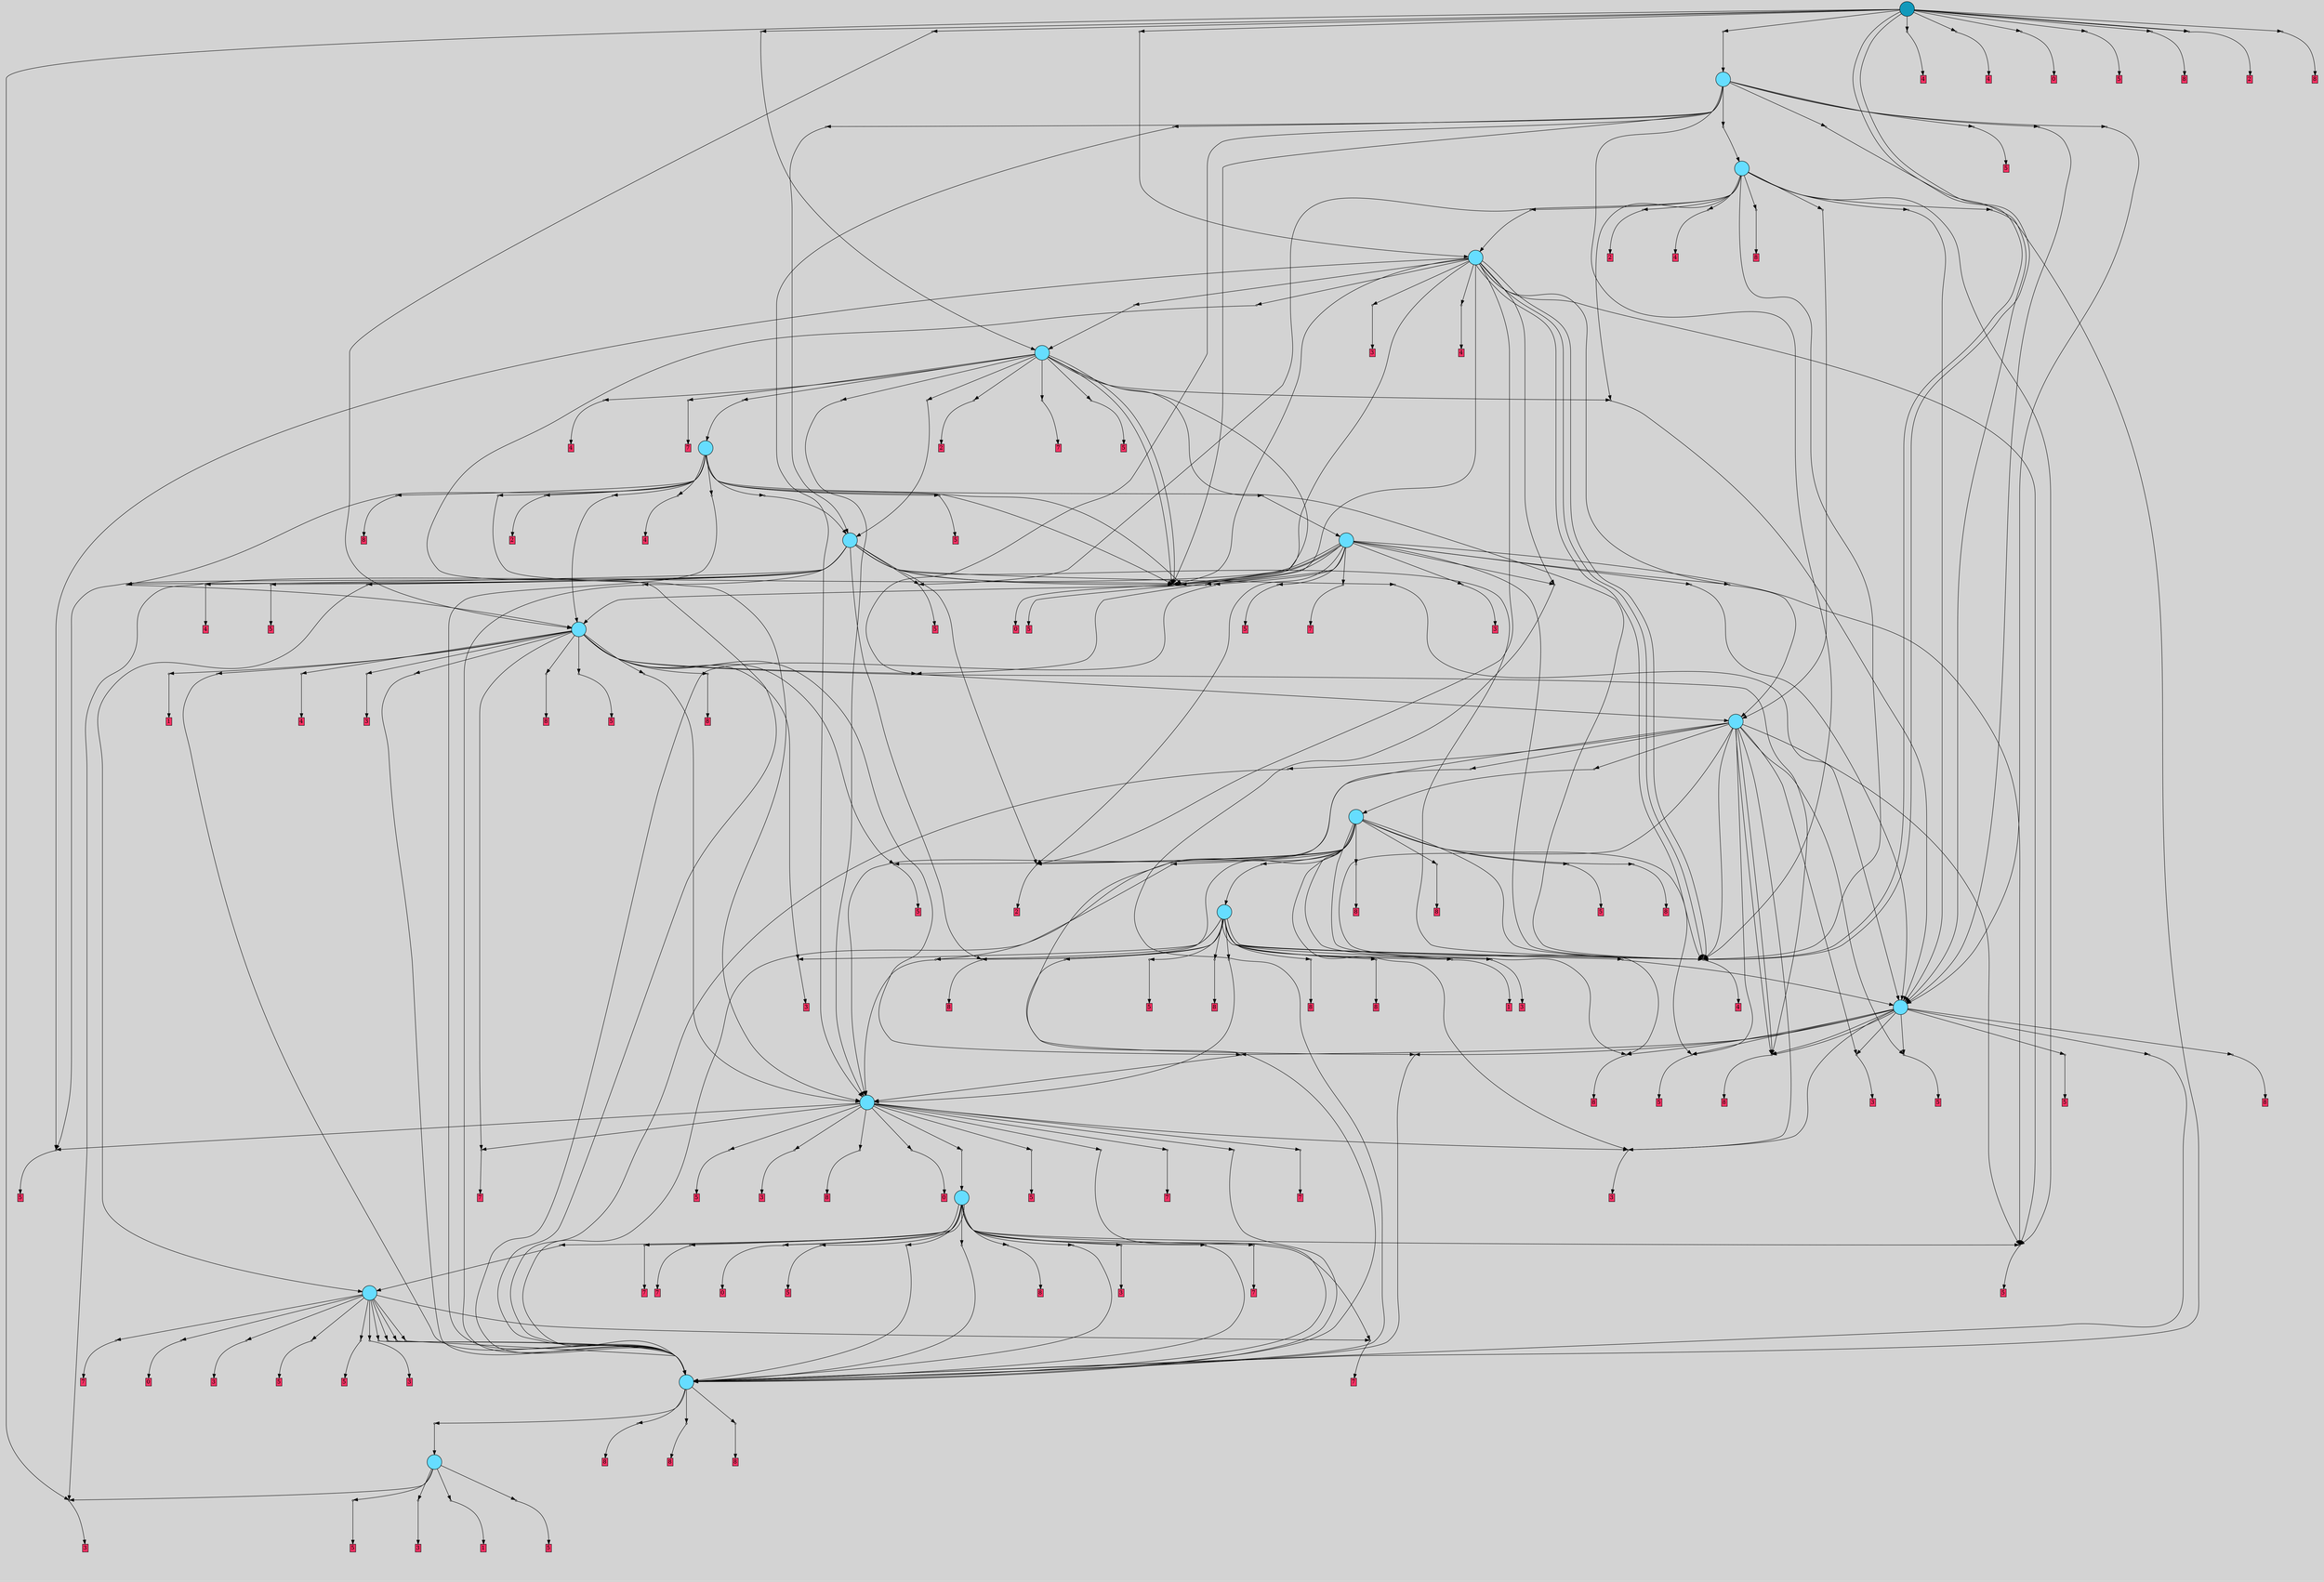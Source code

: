 // File exported with GEGELATI v1.3.1
// On the 2024-07-13 12:42:11
// With the MARL::MarlTPGGraphDotExporter
digraph{
	graph[pad = "0.212, 0.055" bgcolor = lightgray]
	node[shape=circle style = filled label = ""]
		T64 [fillcolor="#66ddff"]
		T72 [fillcolor="#66ddff"]
		T218 [fillcolor="#66ddff"]
		T244 [fillcolor="#66ddff"]
		T375 [fillcolor="#66ddff"]
		T551 [fillcolor="#66ddff"]
		T631 [fillcolor="#66ddff"]
		T636 [fillcolor="#66ddff"]
		T644 [fillcolor="#66ddff"]
		T681 [fillcolor="#66ddff"]
		T771 [fillcolor="#66ddff"]
		T822 [fillcolor="#66ddff"]
		T852 [fillcolor="#66ddff"]
		T880 [fillcolor="#66ddff"]
		T895 [fillcolor="#66ddff"]
		T937 [fillcolor="#66ddff"]
		T957 [fillcolor="#66ddff"]
		T1056 [fillcolor="#1199bb"]
		P28324 [fillcolor="#cccccc" shape=point] //
		I28324 [shape=box style=invis label="6|3&0|0#1|3&#92;n4|5&3|5#1|1&#92;n1|6&1|5#4|7&#92;n7|0&3|3#4|5&#92;n7|2&1|4#2|3&#92;n7|4&1|7#4|0&#92;n4|4&3|2#4|2&#92;n3|1&0|1#1|3&#92;n7|3&2|2#2|6&#92;n8|6&3|1#2|3&#92;n"]
		P28324 -> I28324[style=invis]
		A18150 [fillcolor="#ff3366" shape=box margin=0.03 width=0 height=0 label="5"]
		T64 -> P28324 -> A18150
		P28325 [fillcolor="#cccccc" shape=point] //
		I28325 [shape=box style=invis label="8|2&3|6#3|4&#92;n5|4&2|4#0|1&#92;n"]
		P28325 -> I28325[style=invis]
		A18151 [fillcolor="#ff3366" shape=box margin=0.03 width=0 height=0 label="3"]
		T64 -> P28325 -> A18151
		P28326 [fillcolor="#cccccc" shape=point] //
		I28326 [shape=box style=invis label="7|1&3|4#2|7&#92;n3|5&2|3#4|2&#92;n6|3&1|0#1|3&#92;n5|3&2|7#3|5&#92;n4|0&3|2#0|2&#92;n7|3&0|3#1|0&#92;n2|3&2|5#0|3&#92;n5|6&4|6#1|6&#92;n"]
		P28326 -> I28326[style=invis]
		A18152 [fillcolor="#ff3366" shape=box margin=0.03 width=0 height=0 label="5"]
		T64 -> P28326 -> A18152
		P28327 [fillcolor="#cccccc" shape=point] //
		I28327 [shape=box style=invis label="5|1&0|3#1|2&#92;n1|0&1|5#2|5&#92;n"]
		P28327 -> I28327[style=invis]
		A18153 [fillcolor="#ff3366" shape=box margin=0.03 width=0 height=0 label="3"]
		T64 -> P28327 -> A18153
		P28328 [fillcolor="#cccccc" shape=point] //
		I28328 [shape=box style=invis label="1|0&3|5#2|3&#92;n0|1&0|2#0|6&#92;n6|1&1|7#3|2&#92;n5|5&4|2#3|0&#92;n6|6&4|0#4|5&#92;n"]
		P28328 -> I28328[style=invis]
		A18154 [fillcolor="#ff3366" shape=box margin=0.03 width=0 height=0 label="1"]
		T64 -> P28328 -> A18154
		P28329 [fillcolor="#cccccc" shape=point] //
		I28329 [shape=box style=invis label="7|0&4|0#2|7&#92;n4|1&4|2#0|6&#92;n"]
		P28329 -> I28329[style=invis]
		T72 -> P28329 -> T64
		P28330 [fillcolor="#cccccc" shape=point] //
		I28330 [shape=box style=invis label="6|1&2|1#0|5&#92;n0|0&4|5#4|4&#92;n"]
		P28330 -> I28330[style=invis]
		A18155 [fillcolor="#ff3366" shape=box margin=0.03 width=0 height=0 label="8"]
		T72 -> P28330 -> A18155
		P28331 [fillcolor="#cccccc" shape=point] //
		I28331 [shape=box style=invis label="3|0&1|1#2|1&#92;n8|4&0|4#0|4&#92;n"]
		P28331 -> I28331[style=invis]
		A18156 [fillcolor="#ff3366" shape=box margin=0.03 width=0 height=0 label="8"]
		T72 -> P28331 -> A18156
		P28332 [fillcolor="#cccccc" shape=point] //
		I28332 [shape=box style=invis label="7|0&0|1#0|1&#92;n5|2&2|7#3|6&#92;n8|6&2|2#1|4&#92;n3|1&4|4#4|1&#92;n4|5&3|0#1|1&#92;n0|3&4|5#2|0&#92;n4|6&2|3#1|6&#92;n"]
		P28332 -> I28332[style=invis]
		A18157 [fillcolor="#ff3366" shape=box margin=0.03 width=0 height=0 label="8"]
		T72 -> P28332 -> A18157
		P28333 [fillcolor="#cccccc" shape=point] //
		I28333 [shape=box style=invis label="8|1&4|1#2|1&#92;n7|3&1|5#3|1&#92;n3|0&3|1#1|4&#92;n4|7&0|7#3|7&#92;n0|0&0|6#2|5&#92;n4|4&4|0#0|5&#92;n"]
		P28333 -> I28333[style=invis]
		A18158 [fillcolor="#ff3366" shape=box margin=0.03 width=0 height=0 label="5"]
		T218 -> P28333 -> A18158
		P28334 [fillcolor="#cccccc" shape=point] //
		I28334 [shape=box style=invis label="2|7&3|3#3|4&#92;n1|4&0|5#3|7&#92;n7|7&4|0#4|4&#92;n3|0&4|4#0|5&#92;n5|5&2|3#1|2&#92;n7|7&2|3#0|1&#92;n3|5&3|6#4|5&#92;n6|4&1|6#1|2&#92;n"]
		P28334 -> I28334[style=invis]
		T218 -> P28334 -> T72
		P28335 [fillcolor="#cccccc" shape=point] //
		I28335 [shape=box style=invis label="0|7&4|0#0|5&#92;n0|0&2|6#0|2&#92;n8|1&4|1#2|1&#92;n0|0&3|5#0|5&#92;n3|0&3|1#4|4&#92;n"]
		P28335 -> I28335[style=invis]
		A18159 [fillcolor="#ff3366" shape=box margin=0.03 width=0 height=0 label="5"]
		T218 -> P28335 -> A18159
		P28336 [fillcolor="#cccccc" shape=point] //
		I28336 [shape=box style=invis label="7|0&2|0#0|2&#92;n4|5&4|1#0|4&#92;n"]
		P28336 -> I28336[style=invis]
		A18160 [fillcolor="#ff3366" shape=box margin=0.03 width=0 height=0 label="3"]
		T218 -> P28336 -> A18160
		P28337 [fillcolor="#cccccc" shape=point] //
		I28337 [shape=box style=invis label="2|7&0|0#2|4&#92;n1|4&3|5#4|0&#92;n8|5&2|6#0|2&#92;n7|7&2|7#0|6&#92;n1|0&0|4#3|7&#92;n0|2&3|4#2|3&#92;n8|6&4|2#1|7&#92;n6|4&4|6#0|5&#92;n"]
		P28337 -> I28337[style=invis]
		T218 -> P28337 -> T72
		P28338 [fillcolor="#cccccc" shape=point] //
		I28338 [shape=box style=invis label="4|4&0|0#1|0&#92;n2|7&3|3#3|4&#92;n3|0&4|4#0|5&#92;n6|5&0|2#0|2&#92;n1|4&0|5#3|7&#92;n1|5&2|3#1|2&#92;n6|4&1|6#1|2&#92;n7|5&3|0#4|5&#92;n"]
		P28338 -> I28338[style=invis]
		T218 -> P28338 -> T72
		P28339 [fillcolor="#cccccc" shape=point] //
		I28339 [shape=box style=invis label="7|1&2|7#4|3&#92;n7|6&0|1#4|7&#92;n2|0&0|7#0|6&#92;n2|4&3|7#0|2&#92;n3|1&0|0#2|4&#92;n"]
		P28339 -> I28339[style=invis]
		A18161 [fillcolor="#ff3366" shape=box margin=0.03 width=0 height=0 label="7"]
		T218 -> P28339 -> A18161
		P28340 [fillcolor="#cccccc" shape=point] //
		I28340 [shape=box style=invis label="2|7&0|0#2|4&#92;n8|5&2|6#0|2&#92;n1|0&0|4#3|7&#92;n7|7&2|7#0|6&#92;n0|2&3|4#2|3&#92;n8|6&4|1#1|7&#92;n6|4&4|6#0|5&#92;n"]
		P28340 -> I28340[style=invis]
		T218 -> P28340 -> T72
		P28341 [fillcolor="#cccccc" shape=point] //
		I28341 [shape=box style=invis label="7|1&2|7#4|3&#92;n7|6&0|1#4|7&#92;n2|0&0|7#0|6&#92;n4|1&0|0#2|4&#92;n1|7&0|6#4|3&#92;n2|4&3|7#0|2&#92;n"]
		P28341 -> I28341[style=invis]
		A18162 [fillcolor="#ff3366" shape=box margin=0.03 width=0 height=0 label="7"]
		T218 -> P28341 -> A18162
		P28342 [fillcolor="#cccccc" shape=point] //
		I28342 [shape=box style=invis label="8|1&2|1#3|1&#92;n8|1&1|6#3|0&#92;n0|0&0|2#3|7&#92;n6|0&1|3#1|5&#92;n5|1&2|6#1|7&#92;n1|2&4|0#3|0&#92;n7|4&3|7#1|0&#92;n2|2&0|4#2|5&#92;n"]
		P28342 -> I28342[style=invis]
		A18163 [fillcolor="#ff3366" shape=box margin=0.03 width=0 height=0 label="0"]
		T218 -> P28342 -> A18163
		P28343 [fillcolor="#cccccc" shape=point] //
		I28343 [shape=box style=invis label="5|6&0|3#2|2&#92;n6|0&1|1#2|2&#92;n"]
		P28343 -> I28343[style=invis]
		A18164 [fillcolor="#ff3366" shape=box margin=0.03 width=0 height=0 label="3"]
		T218 -> P28343 -> A18164
		P28344 [fillcolor="#cccccc" shape=point] //
		I28344 [shape=box style=invis label="1|1&0|5#3|7&#92;n7|7&2|3#0|1&#92;n1|6&3|5#3|7&#92;n3|0&4|4#0|5&#92;n6|0&3|0#1|4&#92;n6|4&1|6#1|2&#92;n5|5&2|3#1|2&#92;n7|5&3|4#4|5&#92;n"]
		P28344 -> I28344[style=invis]
		A18165 [fillcolor="#ff3366" shape=box margin=0.03 width=0 height=0 label="5"]
		T244 -> P28344 -> A18165
		P28345 [fillcolor="#cccccc" shape=point] //
		I28345 [shape=box style=invis label="7|1&2|7#4|3&#92;n7|6&0|1#4|7&#92;n2|0&0|7#0|6&#92;n3|6&0|0#2|4&#92;n2|4&3|7#0|2&#92;n"]
		P28345 -> I28345[style=invis]
		A18166 [fillcolor="#ff3366" shape=box margin=0.03 width=0 height=0 label="7"]
		T244 -> P28345 -> A18166
		P28346 [fillcolor="#cccccc" shape=point] //
		I28346 [shape=box style=invis label="7|4&2|7#4|3&#92;n0|7&4|0#2|0&#92;n0|4&2|5#4|2&#92;n7|0&0|7#0|6&#92;n7|6&0|1#4|7&#92;n"]
		P28346 -> I28346[style=invis]
		A18167 [fillcolor="#ff3366" shape=box margin=0.03 width=0 height=0 label="7"]
		T244 -> P28346 -> A18167
		P28347 [fillcolor="#cccccc" shape=point] //
		I28347 [shape=box style=invis label="7|1&0|7#0|3&#92;n2|4&3|7#0|2&#92;n2|0&0|7#0|6&#92;n5|0&1|4#2|5&#92;n"]
		P28347 -> I28347[style=invis]
		A18168 [fillcolor="#ff3366" shape=box margin=0.03 width=0 height=0 label="7"]
		T244 -> P28347 -> A18168
		P28348 [fillcolor="#cccccc" shape=point] //
		I28348 [shape=box style=invis label="6|4&1|6#4|2&#92;n2|0&3|4#4|7&#92;n1|4&0|4#3|7&#92;n2|5&2|6#0|2&#92;n7|7&2|3#0|1&#92;n8|6&4|1#1|7&#92;n2|3&1|6#4|6&#92;n"]
		P28348 -> I28348[style=invis]
		T244 -> P28348 -> T72
		P28349 [fillcolor="#cccccc" shape=point] //
		I28349 [shape=box style=invis label="2|7&3|3#3|4&#92;n1|4&0|5#3|7&#92;n0|0&3|5#4|7&#92;n7|5&3|6#4|5&#92;n3|0&4|4#0|5&#92;n5|5&2|3#1|2&#92;n7|7&2|3#0|6&#92;n7|7&4|0#4|4&#92;n"]
		P28349 -> I28349[style=invis]
		A18169 [fillcolor="#ff3366" shape=box margin=0.03 width=0 height=0 label="0"]
		T244 -> P28349 -> A18169
		P28350 [fillcolor="#cccccc" shape=point] //
		I28350 [shape=box style=invis label="5|5&2|3#1|2&#92;n1|6&2|7#1|2&#92;n2|7&3|3#3|4&#92;n3|0&4|4#0|3&#92;n6|4&1|6#1|2&#92;n1|6&3|5#2|7&#92;n4|7&1|1#4|3&#92;n7|1&1|4#3|5&#92;n6|5&1|7#0|6&#92;n"]
		P28350 -> I28350[style=invis]
		T244 -> P28350 -> T72
		P28351 [fillcolor="#cccccc" shape=point] //
		I28351 [shape=box style=invis label="3|0&1|6#2|4&#92;n8|2&4|5#0|2&#92;n2|2&0|7#1|7&#92;n1|1&1|2#0|5&#92;n2|3&2|4#2|7&#92;n2|6&3|2#0|0&#92;n3|4&0|0#3|0&#92;n3|6&0|6#3|4&#92;n8|1&0|3#3|3&#92;n3|0&4|3#3|5&#92;n"]
		P28351 -> I28351[style=invis]
		A18170 [fillcolor="#ff3366" shape=box margin=0.03 width=0 height=0 label="8"]
		T244 -> P28351 -> A18170
		T244 -> P28341
		P28352 [fillcolor="#cccccc" shape=point] //
		I28352 [shape=box style=invis label="0|0&2|6#0|2&#92;n4|3&1|6#4|6&#92;n1|6&2|1#1|0&#92;n3|0&3|1#4|4&#92;n0|0&3|5#4|5&#92;n8|1&4|1#2|1&#92;n"]
		P28352 -> I28352[style=invis]
		T244 -> P28352 -> T218
		P28353 [fillcolor="#cccccc" shape=point] //
		I28353 [shape=box style=invis label="4|3&1|6#4|6&#92;n4|7&4|0#0|5&#92;n0|0&2|6#0|2&#92;n3|0&3|1#4|4&#92;n0|0&3|5#0|5&#92;n8|1&4|1#2|1&#92;n"]
		P28353 -> I28353[style=invis]
		A18171 [fillcolor="#ff3366" shape=box margin=0.03 width=0 height=0 label="5"]
		T244 -> P28353 -> A18171
		T244 -> P28349
		P28354 [fillcolor="#cccccc" shape=point] //
		I28354 [shape=box style=invis label="8|6&3|7#3|7&#92;n7|2&1|7#0|2&#92;n6|5&1|3#1|1&#92;n1|0&3|3#2|4&#92;n8|7&3|2#3|3&#92;n"]
		P28354 -> I28354[style=invis]
		A18172 [fillcolor="#ff3366" shape=box margin=0.03 width=0 height=0 label="3"]
		T244 -> P28354 -> A18172
		P28355 [fillcolor="#cccccc" shape=point] //
		I28355 [shape=box style=invis label="3|2&1|7#2|4&#92;n2|7&3|3#3|4&#92;n1|4&0|5#3|7&#92;n6|4&1|6#0|2&#92;n3|0&4|4#0|5&#92;n5|5&2|3#1|2&#92;n7|5&3|6#4|5&#92;n7|7&2|3#0|1&#92;n7|7&4|0#4|4&#92;n"]
		P28355 -> I28355[style=invis]
		T244 -> P28355 -> T72
		P28356 [fillcolor="#cccccc" shape=point] //
		I28356 [shape=box style=invis label="3|0&4|4#0|5&#92;n4|4&0|0#1|0&#92;n8|2&4|3#3|3&#92;n6|5&0|2#0|2&#92;n2|1&4|5#3|0&#92;n1|5&4|3#1|2&#92;n6|4&1|6#1|2&#92;n1|2&0|5#3|7&#92;n7|5&3|0#4|5&#92;n2|7&4|6#2|0&#92;n"]
		P28356 -> I28356[style=invis]
		T244 -> P28356 -> T72
		P28357 [fillcolor="#cccccc" shape=point] //
		I28357 [shape=box style=invis label="7|7&2|3#0|1&#92;n3|0&0|3#0|2&#92;n2|0&3|3#1|4&#92;n6|0&1|6#1|4&#92;n5|5&2|3#2|2&#92;n7|4&3|2#0|7&#92;n8|0&3|5#1|7&#92;n1|4&3|1#4|0&#92;n2|0&4|6#0|0&#92;n"]
		P28357 -> I28357[style=invis]
		T375 -> P28357 -> T244
		P28358 [fillcolor="#cccccc" shape=point] //
		I28358 [shape=box style=invis label="5|5&2|3#1|2&#92;n3|4&0|5#3|7&#92;n3|7&4|2#1|0&#92;n2|7&3|3#3|4&#92;n4|7&1|1#4|3&#92;n6|4&1|6#1|2&#92;n4|0&4|4#0|5&#92;n8|1&3|6#0|0&#92;n7|5&1|4#3|5&#92;n"]
		P28358 -> I28358[style=invis]
		T375 -> P28358 -> T72
		P28359 [fillcolor="#cccccc" shape=point] //
		I28359 [shape=box style=invis label="3|5&2|3#4|2&#92;n4|0&3|2#0|2&#92;n2|0&4|3#3|1&#92;n2|6&1|7#3|2&#92;n7|3&0|3#1|5&#92;n2|2&3|3#1|3&#92;n5|7&3|7#3|5&#92;n"]
		P28359 -> I28359[style=invis]
		A18173 [fillcolor="#ff3366" shape=box margin=0.03 width=0 height=0 label="5"]
		T375 -> P28359 -> A18173
		P28360 [fillcolor="#cccccc" shape=point] //
		I28360 [shape=box style=invis label="5|6&0|3#2|2&#92;n4|0&4|6#4|1&#92;n"]
		P28360 -> I28360[style=invis]
		A18174 [fillcolor="#ff3366" shape=box margin=0.03 width=0 height=0 label="3"]
		T375 -> P28360 -> A18174
		P28361 [fillcolor="#cccccc" shape=point] //
		I28361 [shape=box style=invis label="7|0&0|1#1|7&#92;n2|4&2|7#2|0&#92;n"]
		P28361 -> I28361[style=invis]
		A18175 [fillcolor="#ff3366" shape=box margin=0.03 width=0 height=0 label="7"]
		T375 -> P28361 -> A18175
		P28362 [fillcolor="#cccccc" shape=point] //
		I28362 [shape=box style=invis label="7|3&3|5#2|4&#92;n3|0&3|5#2|5&#92;n4|4&1|6#3|0&#92;n8|0&0|0#0|4&#92;n"]
		P28362 -> I28362[style=invis]
		A18176 [fillcolor="#ff3366" shape=box margin=0.03 width=0 height=0 label="7"]
		T375 -> P28362 -> A18176
		P28363 [fillcolor="#cccccc" shape=point] //
		I28363 [shape=box style=invis label="4|0&1|1#1|2&#92;n7|3&1|6#4|4&#92;n3|0&0|7#4|4&#92;n4|7&4|0#0|5&#92;n0|0&2|6#1|2&#92;n7|2&2|5#4|6&#92;n"]
		P28363 -> I28363[style=invis]
		A18177 [fillcolor="#ff3366" shape=box margin=0.03 width=0 height=0 label="5"]
		T375 -> P28363 -> A18177
		P28364 [fillcolor="#cccccc" shape=point] //
		I28364 [shape=box style=invis label="2|0&0|7#4|6&#92;n1|1&2|7#0|2&#92;n2|4&4|7#0|2&#92;n5|0&1|4#2|5&#92;n7|4&0|7#4|3&#92;n3|7&0|6#2|5&#92;n"]
		P28364 -> I28364[style=invis]
		A18178 [fillcolor="#ff3366" shape=box margin=0.03 width=0 height=0 label="7"]
		T375 -> P28364 -> A18178
		P28365 [fillcolor="#cccccc" shape=point] //
		I28365 [shape=box style=invis label="5|6&0|3#2|2&#92;n2|0&0|6#4|1&#92;n"]
		P28365 -> I28365[style=invis]
		A18179 [fillcolor="#ff3366" shape=box margin=0.03 width=0 height=0 label="3"]
		T375 -> P28365 -> A18179
		P28366 [fillcolor="#cccccc" shape=point] //
		I28366 [shape=box style=invis label="1|3&2|4#0|0&#92;n4|7&3|2#3|5&#92;n0|0&4|5#4|1&#92;n"]
		P28366 -> I28366[style=invis]
		A18180 [fillcolor="#ff3366" shape=box margin=0.03 width=0 height=0 label="8"]
		T375 -> P28366 -> A18180
		P28367 [fillcolor="#cccccc" shape=point] //
		I28367 [shape=box style=invis label="3|3&3|2#1|2&#92;n2|6&1|7#3|2&#92;n5|6&3|7#3|5&#92;n3|5&2|3#4|2&#92;n4|0&3|2#0|2&#92;n7|3&0|3#1|0&#92;n2|0&0|3#3|1&#92;n6|2&2|2#2|6&#92;n7|1&3|4#2|7&#92;n5|6&4|1#1|6&#92;n"]
		P28367 -> I28367[style=invis]
		A18181 [fillcolor="#ff3366" shape=box margin=0.03 width=0 height=0 label="5"]
		T375 -> P28367 -> A18181
		P28368 [fillcolor="#cccccc" shape=point] //
		I28368 [shape=box style=invis label="2|7&0|0#2|4&#92;n2|7&0|0#4|3&#92;n1|0&0|4#4|7&#92;n7|7&2|7#0|6&#92;n8|6&4|1#1|0&#92;n8|5&2|6#0|2&#92;n0|2&3|4#2|3&#92;n6|4&4|6#0|5&#92;n7|6&1|1#1|3&#92;n1|5&2|6#0|7&#92;n"]
		P28368 -> I28368[style=invis]
		T375 -> P28368 -> T72
		P28369 [fillcolor="#cccccc" shape=point] //
		I28369 [shape=box style=invis label="8|1&2|1#3|1&#92;n5|1&1|6#1|7&#92;n0|0&0|2#3|7&#92;n4|6&4|3#2|7&#92;n7|4&3|7#1|0&#92;n8|1&1|6#3|0&#92;n1|2&4|0#3|0&#92;n2|2&0|1#2|5&#92;n"]
		P28369 -> I28369[style=invis]
		A18182 [fillcolor="#ff3366" shape=box margin=0.03 width=0 height=0 label="0"]
		T375 -> P28369 -> A18182
		P28370 [fillcolor="#cccccc" shape=point] //
		I28370 [shape=box style=invis label="6|6&2|3#1|7&#92;n6|4&1|6#1|2&#92;n3|4&0|5#3|7&#92;n2|7&3|3#3|4&#92;n4|0&1|1#4|3&#92;n8|1&0|6#0|0&#92;n4|0&4|4#0|5&#92;n5|5&2|3#1|2&#92;n7|5&1|4#3|5&#92;n"]
		P28370 -> I28370[style=invis]
		T551 -> P28370 -> T72
		P28371 [fillcolor="#cccccc" shape=point] //
		I28371 [shape=box style=invis label="7|5&3|2#0|4&#92;n4|2&0|7#2|7&#92;n3|3&2|5#3|0&#92;n8|0&2|4#2|7&#92;n1|2&3|6#4|7&#92;n"]
		P28371 -> I28371[style=invis]
		A18183 [fillcolor="#ff3366" shape=box margin=0.03 width=0 height=0 label="8"]
		T551 -> P28371 -> A18183
		P28372 [fillcolor="#cccccc" shape=point] //
		I28372 [shape=box style=invis label="2|6&1|7#3|3&#92;n3|5&4|4#0|3&#92;n1|1&2|0#3|7&#92;n7|1&0|1#1|1&#92;n5|6&4|1#1|6&#92;n5|0&3|7#3|5&#92;n7|3&0|3#1|0&#92;n7|7&1|0#2|1&#92;n2|0&3|4#3|1&#92;n3|3&3|2#1|2&#92;n"]
		P28372 -> I28372[style=invis]
		T551 -> P28372 -> T375
		P28373 [fillcolor="#cccccc" shape=point] //
		I28373 [shape=box style=invis label="0|7&3|5#0|3&#92;n6|5&3|0#4|3&#92;n6|2&2|1#2|7&#92;n5|0&2|7#3|5&#92;n"]
		P28373 -> I28373[style=invis]
		A18184 [fillcolor="#ff3366" shape=box margin=0.03 width=0 height=0 label="8"]
		T551 -> P28373 -> A18184
		P28374 [fillcolor="#cccccc" shape=point] //
		I28374 [shape=box style=invis label="6|4&1|6#1|2&#92;n3|7&4|2#1|0&#92;n2|7&3|3#3|4&#92;n4|7&1|1#4|3&#92;n7|5&1|4#3|5&#92;n4|0&4|2#0|5&#92;n8|1&0|6#0|0&#92;n5|5&2|3#1|2&#92;n"]
		P28374 -> I28374[style=invis]
		T551 -> P28374 -> T72
		P28375 [fillcolor="#cccccc" shape=point] //
		I28375 [shape=box style=invis label="5|0&2|2#3|6&#92;n3|5&3|5#2|5&#92;n2|7&3|2#2|6&#92;n0|2&2|4#2|1&#92;n7|1&3|4#4|6&#92;n"]
		P28375 -> I28375[style=invis]
		A18185 [fillcolor="#ff3366" shape=box margin=0.03 width=0 height=0 label="8"]
		T551 -> P28375 -> A18185
		P28376 [fillcolor="#cccccc" shape=point] //
		I28376 [shape=box style=invis label="7|7&1|6#4|6&#92;n8|2&4|2#3|0&#92;n4|5&0|3#4|6&#92;n8|3&4|5#2|1&#92;n5|1&0|6#0|5&#92;n2|0&2|1#2|2&#92;n"]
		P28376 -> I28376[style=invis]
		A18186 [fillcolor="#ff3366" shape=box margin=0.03 width=0 height=0 label="5"]
		T551 -> P28376 -> A18186
		T551 -> P28371
		T551 -> P28360
		P28377 [fillcolor="#cccccc" shape=point] //
		I28377 [shape=box style=invis label="4|0&4|6#4|1&#92;n5|6&0|3#2|2&#92;n1|0&3|2#2|6&#92;n"]
		P28377 -> I28377[style=invis]
		A18187 [fillcolor="#ff3366" shape=box margin=0.03 width=0 height=0 label="3"]
		T551 -> P28377 -> A18187
		P28378 [fillcolor="#cccccc" shape=point] //
		I28378 [shape=box style=invis label="3|3&3|2#1|2&#92;n5|6&4|1#1|6&#92;n5|6&3|7#1|5&#92;n3|5&2|3#4|2&#92;n4|0&3|2#0|2&#92;n6|1&4|0#0|0&#92;n7|3&0|3#1|0&#92;n2|0&0|3#3|1&#92;n6|2&2|2#2|6&#92;n7|1&3|4#2|6&#92;n"]
		P28378 -> I28378[style=invis]
		A18188 [fillcolor="#ff3366" shape=box margin=0.03 width=0 height=0 label="5"]
		T551 -> P28378 -> A18188
		P28379 [fillcolor="#cccccc" shape=point] //
		I28379 [shape=box style=invis label="7|1&3|4#2|7&#92;n5|6&3|7#3|5&#92;n7|0&4|2#1|2&#92;n2|6&1|7#3|2&#92;n2|3&3|3#1|3&#92;n4|4&3|2#0|2&#92;n7|3&0|3#1|0&#92;n2|0&0|3#3|1&#92;n3|5&2|3#4|2&#92;n6|2&2|2#2|6&#92;n"]
		P28379 -> I28379[style=invis]
		A18189 [fillcolor="#ff3366" shape=box margin=0.03 width=0 height=0 label="5"]
		T551 -> P28379 -> A18189
		P28380 [fillcolor="#cccccc" shape=point] //
		I28380 [shape=box style=invis label="7|1&1|0#0|6&#92;n1|1&3|5#0|4&#92;n0|1&4|4#1|5&#92;n7|1&0|7#0|7&#92;n3|6&4|4#1|1&#92;n3|6&3|4#4|6&#92;n7|4&0|5#4|3&#92;n2|7&0|7#3|6&#92;n4|0&3|2#0|7&#92;n2|7&0|6#1|1&#92;n"]
		P28380 -> I28380[style=invis]
		A18190 [fillcolor="#ff3366" shape=box margin=0.03 width=0 height=0 label="5"]
		T631 -> P28380 -> A18190
		T631 -> P28373
		P28381 [fillcolor="#cccccc" shape=point] //
		I28381 [shape=box style=invis label="2|6&1|7#3|3&#92;n3|5&4|4#0|3&#92;n1|1&2|0#3|7&#92;n5|6&4|1#1|6&#92;n5|1&4|4#4|0&#92;n7|1&0|1#1|1&#92;n5|7&3|7#3|5&#92;n7|3&0|3#1|0&#92;n7|7&1|0#2|1&#92;n2|0&3|4#3|1&#92;n"]
		P28381 -> I28381[style=invis]
		T631 -> P28381 -> T375
		P28382 [fillcolor="#cccccc" shape=point] //
		I28382 [shape=box style=invis label="5|1&0|6#0|5&#92;n6|3&4|6#4|3&#92;n8|3&0|5#2|1&#92;n7|7&1|5#4|5&#92;n3|5&1|2#2|0&#92;n8|5&0|5#4|2&#92;n8|2&2|1#3|4&#92;n2|0&2|1#2|7&#92;n7|4&1|4#4|0&#92;n"]
		P28382 -> I28382[style=invis]
		A18191 [fillcolor="#ff3366" shape=box margin=0.03 width=0 height=0 label="1"]
		T631 -> P28382 -> A18191
		P28383 [fillcolor="#cccccc" shape=point] //
		I28383 [shape=box style=invis label="3|6&1|4#2|6&#92;n6|0&3|0#3|7&#92;n4|0&2|7#2|5&#92;n6|4&0|1#3|4&#92;n4|6&2|2#4|7&#92;n6|3&4|1#3|6&#92;n"]
		P28383 -> I28383[style=invis]
		A18192 [fillcolor="#ff3366" shape=box margin=0.03 width=0 height=0 label="8"]
		T631 -> P28383 -> A18192
		P28384 [fillcolor="#cccccc" shape=point] //
		I28384 [shape=box style=invis label="7|0&4|6#4|1&#92;n1|4&1|4#1|5&#92;n"]
		P28384 -> I28384[style=invis]
		A18193 [fillcolor="#ff3366" shape=box margin=0.03 width=0 height=0 label="3"]
		T631 -> P28384 -> A18193
		P28385 [fillcolor="#cccccc" shape=point] //
		I28385 [shape=box style=invis label="6|2&3|4#3|4&#92;n4|5&1|4#0|4&#92;n6|0&3|4#2|7&#92;n"]
		P28385 -> I28385[style=invis]
		A18194 [fillcolor="#ff3366" shape=box margin=0.03 width=0 height=0 label="8"]
		T631 -> P28385 -> A18194
		P28386 [fillcolor="#cccccc" shape=point] //
		I28386 [shape=box style=invis label="6|4&1|6#1|2&#92;n1|6&1|7#3|1&#92;n4|5&1|1#4|3&#92;n5|5&2|3#1|2&#92;n6|1&4|3#0|7&#92;n3|7&4|2#1|0&#92;n8|1&4|6#0|0&#92;n4|0&4|2#0|5&#92;n"]
		P28386 -> I28386[style=invis]
		T631 -> P28386 -> T72
		P28387 [fillcolor="#cccccc" shape=point] //
		I28387 [shape=box style=invis label="0|7&3|7#0|6&#92;n3|3&1|7#1|1&#92;n0|0&4|5#0|7&#92;n"]
		P28387 -> I28387[style=invis]
		A18195 [fillcolor="#ff3366" shape=box margin=0.03 width=0 height=0 label="3"]
		T631 -> P28387 -> A18195
		P28388 [fillcolor="#cccccc" shape=point] //
		I28388 [shape=box style=invis label="2|1&3|4#3|1&#92;n3|3&3|2#1|2&#92;n1|1&2|0#3|7&#92;n7|1&0|0#1|1&#92;n0|4&1|5#0|1&#92;n5|0&3|7#3|5&#92;n7|3&0|3#1|0&#92;n5|6&3|1#1|6&#92;n2|6&1|7#3|3&#92;n"]
		P28388 -> I28388[style=invis]
		T631 -> P28388 -> T375
		P28389 [fillcolor="#cccccc" shape=point] //
		I28389 [shape=box style=invis label="1|0&0|4#3|7&#92;n1|5&2|6#0|7&#92;n7|7&2|7#0|6&#92;n8|6&4|1#1|0&#92;n8|5&2|6#0|2&#92;n6|4&4|6#0|5&#92;n7|6&3|1#4|0&#92;n0|2&3|4#2|3&#92;n"]
		P28389 -> I28389[style=invis]
		A18196 [fillcolor="#ff3366" shape=box margin=0.03 width=0 height=0 label="8"]
		T631 -> P28389 -> A18196
		P28390 [fillcolor="#cccccc" shape=point] //
		I28390 [shape=box style=invis label="7|3&3|3#2|0&#92;n2|0&0|3#3|1&#92;n6|2&2|2#2|6&#92;n8|0&2|5#2|5&#92;n7|1&1|7#1|0&#92;n3|3&3|2#1|2&#92;n1|6&3|7#0|3&#92;n5|6&3|7#3|5&#92;n7|1&1|4#2|7&#92;n"]
		P28390 -> I28390[style=invis]
		A18197 [fillcolor="#ff3366" shape=box margin=0.03 width=0 height=0 label="4"]
		T631 -> P28390 -> A18197
		P28391 [fillcolor="#cccccc" shape=point] //
		I28391 [shape=box style=invis label="1|5&4|0#2|4&#92;n6|0&2|0#1|3&#92;n8|7&2|7#2|5&#92;n"]
		P28391 -> I28391[style=invis]
		A18198 [fillcolor="#ff3366" shape=box margin=0.03 width=0 height=0 label="8"]
		T631 -> P28391 -> A18198
		T631 -> P28390
		P28392 [fillcolor="#cccccc" shape=point] //
		I28392 [shape=box style=invis label="6|4&1|6#1|2&#92;n3|7&4|2#1|0&#92;n8|1&0|6#0|0&#92;n4|7&1|1#4|3&#92;n7|5&1|4#3|5&#92;n4|0&4|2#0|5&#92;n2|7&3|3#3|4&#92;n5|7&2|3#1|2&#92;n"]
		P28392 -> I28392[style=invis]
		T631 -> P28392 -> T551
		P28393 [fillcolor="#cccccc" shape=point] //
		I28393 [shape=box style=invis label="7|1&1|0#0|6&#92;n1|1&3|5#0|4&#92;n0|1&4|4#1|5&#92;n3|6&4|4#1|1&#92;n2|7&0|7#3|6&#92;n3|6&3|4#4|6&#92;n7|4&0|5#4|3&#92;n5|1&2|6#1|2&#92;n4|0&1|2#0|7&#92;n2|7&0|6#1|1&#92;n"]
		P28393 -> I28393[style=invis]
		A18199 [fillcolor="#ff3366" shape=box margin=0.03 width=0 height=0 label="5"]
		T636 -> P28393 -> A18199
		P28394 [fillcolor="#cccccc" shape=point] //
		I28394 [shape=box style=invis label="2|6&0|7#3|3&#92;n3|5&4|4#0|3&#92;n1|0&3|4#3|1&#92;n5|0&3|7#3|5&#92;n5|6&4|1#1|6&#92;n7|1&0|1#1|1&#92;n7|3&0|3#1|0&#92;n1|1&2|0#3|7&#92;n3|3&3|2#1|2&#92;n"]
		P28394 -> I28394[style=invis]
		T636 -> P28394 -> T631
		T636 -> P28381
		T636 -> P28382
		P28395 [fillcolor="#cccccc" shape=point] //
		I28395 [shape=box style=invis label="0|1&3|0#0|4&#92;n8|0&2|2#2|7&#92;n3|3&2|5#3|0&#92;n6|4&4|3#0|7&#92;n4|2&0|7#4|7&#92;n6|5&2|7#2|2&#92;n1|2&3|2#4|7&#92;n"]
		P28395 -> I28395[style=invis]
		A18200 [fillcolor="#ff3366" shape=box margin=0.03 width=0 height=0 label="8"]
		T636 -> P28395 -> A18200
		P28396 [fillcolor="#cccccc" shape=point] //
		I28396 [shape=box style=invis label="4|2&0|7#2|7&#92;n7|5&3|2#0|4&#92;n3|3&2|5#3|0&#92;n8|0&2|4#2|3&#92;n1|2&3|6#4|7&#92;n"]
		P28396 -> I28396[style=invis]
		A18201 [fillcolor="#ff3366" shape=box margin=0.03 width=0 height=0 label="2"]
		T636 -> P28396 -> A18201
		T636 -> P28360
		T636 -> P28385
		P28397 [fillcolor="#cccccc" shape=point] //
		I28397 [shape=box style=invis label="6|4&1|6#1|2&#92;n3|7&4|2#1|0&#92;n4|7&1|1#4|3&#92;n7|5&1|4#3|5&#92;n5|4&2|3#1|2&#92;n8|1&4|6#0|0&#92;n6|1&4|3#0|7&#92;n4|0&4|2#0|5&#92;n8|2&2|7#0|0&#92;n"]
		P28397 -> I28397[style=invis]
		T636 -> P28397 -> T72
		T636 -> P28387
		P28398 [fillcolor="#cccccc" shape=point] //
		I28398 [shape=box style=invis label="6|6&4|6#0|5&#92;n1|0&0|4#3|7&#92;n8|5&2|6#0|2&#92;n8|6&4|1#1|0&#92;n1|5&2|6#0|7&#92;n2|7&0|0#2|4&#92;n7|6&3|1#4|3&#92;n0|2&3|4#2|3&#92;n"]
		P28398 -> I28398[style=invis]
		A18202 [fillcolor="#ff3366" shape=box margin=0.03 width=0 height=0 label="8"]
		T636 -> P28398 -> A18202
		T636 -> P28390
		P28399 [fillcolor="#cccccc" shape=point] //
		I28399 [shape=box style=invis label="6|0&2|0#1|3&#92;n6|7&4|5#4|0&#92;n3|7&2|7#2|5&#92;n"]
		P28399 -> I28399[style=invis]
		A18203 [fillcolor="#ff3366" shape=box margin=0.03 width=0 height=0 label="8"]
		T636 -> P28399 -> A18203
		P28400 [fillcolor="#cccccc" shape=point] //
		I28400 [shape=box style=invis label="8|3&4|5#2|1&#92;n8|2&4|2#3|0&#92;n8|0&0|1#3|3&#92;n4|5&0|3#4|6&#92;n7|7&1|6#4|4&#92;n5|1&0|6#0|5&#92;n2|0&2|1#2|2&#92;n"]
		P28400 -> I28400[style=invis]
		A18204 [fillcolor="#ff3366" shape=box margin=0.03 width=0 height=0 label="5"]
		T636 -> P28400 -> A18204
		T636 -> P28376
		T644 -> P28371
		P28401 [fillcolor="#cccccc" shape=point] //
		I28401 [shape=box style=invis label="5|6&4|1#1|6&#92;n3|5&4|4#0|3&#92;n1|1&2|0#3|7&#92;n7|1&0|1#1|1&#92;n2|6&1|7#3|3&#92;n5|0&3|7#1|5&#92;n7|3&0|3#1|0&#92;n7|7&1|0#2|1&#92;n2|0&3|4#3|1&#92;n3|3&3|2#1|2&#92;n"]
		P28401 -> I28401[style=invis]
		T644 -> P28401 -> T375
		T644 -> P28373
		T644 -> P28374
		T644 -> P28376
		T644 -> P28371
		T644 -> P28360
		T644 -> P28377
		T644 -> P28378
		P28402 [fillcolor="#cccccc" shape=point] //
		I28402 [shape=box style=invis label="2|7&0|0#2|4&#92;n1|0&0|4#3|7&#92;n8|6&4|1#1|0&#92;n8|5&2|6#0|2&#92;n0|2&3|4#2|3&#92;n6|4&4|6#0|5&#92;n3|0&2|6#0|7&#92;n7|6&1|1#4|3&#92;n"]
		P28402 -> I28402[style=invis]
		T644 -> P28402 -> T636
		T644 -> P28344
		P28403 [fillcolor="#cccccc" shape=point] //
		I28403 [shape=box style=invis label="7|1&3|6#0|6&#92;n4|0&1|1#4|3&#92;n7|2&2|6#0|1&#92;n4|0&4|4#0|7&#92;n6|6&3|2#1|0&#92;n0|0&0|1#4|7&#92;n2|7&3|3#3|2&#92;n3|4&0|5#3|7&#92;n"]
		P28403 -> I28403[style=invis]
		T644 -> P28403 -> T72
		T644 -> P28390
		T681 -> P28371
		T681 -> P28372
		P28404 [fillcolor="#cccccc" shape=point] //
		I28404 [shape=box style=invis label="4|4&4|1#3|5&#92;n6|0&1|2#1|4&#92;n"]
		P28404 -> I28404[style=invis]
		A18205 [fillcolor="#ff3366" shape=box margin=0.03 width=0 height=0 label="8"]
		T681 -> P28404 -> A18205
		P28405 [fillcolor="#cccccc" shape=point] //
		I28405 [shape=box style=invis label="5|1&0|6#2|5&#92;n8|3&4|5#2|2&#92;n8|0&0|1#3|3&#92;n4|5&0|3#4|6&#92;n7|7&1|6#4|4&#92;n0|6&0|4#4|6&#92;n2|0&2|1#2|2&#92;n"]
		P28405 -> I28405[style=invis]
		A18206 [fillcolor="#ff3366" shape=box margin=0.03 width=0 height=0 label="5"]
		T681 -> P28405 -> A18206
		P28406 [fillcolor="#cccccc" shape=point] //
		I28406 [shape=box style=invis label="6|7&2|6#4|3&#92;n6|0&2|2#3|3&#92;n"]
		P28406 -> I28406[style=invis]
		A18207 [fillcolor="#ff3366" shape=box margin=0.03 width=0 height=0 label="8"]
		T681 -> P28406 -> A18207
		P28407 [fillcolor="#cccccc" shape=point] //
		I28407 [shape=box style=invis label="7|3&3|3#2|0&#92;n6|2&2|2#2|5&#92;n7|1&1|7#1|0&#92;n5|6&3|7#1|5&#92;n8|2&2|5#2|5&#92;n3|1&4|0#0|5&#92;n2|0&0|3#3|1&#92;n7|1&1|6#2|7&#92;n8|3&3|7#3|2&#92;n"]
		P28407 -> I28407[style=invis]
		T681 -> P28407 -> T644
		P28408 [fillcolor="#cccccc" shape=point] //
		I28408 [shape=box style=invis label="3|4&2|4#2|7&#92;n6|4&1|6#1|2&#92;n7|5&1|2#3|5&#92;n3|7&4|2#1|0&#92;n4|0&2|2#0|5&#92;n4|2&3|1#0|1&#92;n8|1&0|6#0|0&#92;n5|5&2|3#1|2&#92;n"]
		P28408 -> I28408[style=invis]
		T681 -> P28408 -> T72
		P28409 [fillcolor="#cccccc" shape=point] //
		I28409 [shape=box style=invis label="5|1&0|6#0|5&#92;n8|3&0|5#2|1&#92;n7|7&1|5#4|5&#92;n3|5&1|2#2|0&#92;n8|5&0|5#4|2&#92;n7|4&1|4#4|0&#92;n2|0&1|1#2|7&#92;n8|2&2|1#3|4&#92;n"]
		P28409 -> I28409[style=invis]
		A18208 [fillcolor="#ff3366" shape=box margin=0.03 width=0 height=0 label="1"]
		T681 -> P28409 -> A18208
		P28410 [fillcolor="#cccccc" shape=point] //
		I28410 [shape=box style=invis label="4|0&4|4#0|5&#92;n6|6&2|3#1|7&#92;n6|7&1|6#1|1&#92;n4|4&3|4#3|6&#92;n4|0&1|1#4|3&#92;n7|6&1|4#3|5&#92;n3|4&0|5#3|7&#92;n1|3&1|3#4|3&#92;n5|5&2|3#1|2&#92;n2|7&3|3#3|4&#92;n"]
		P28410 -> I28410[style=invis]
		T681 -> P28410 -> T72
		P28411 [fillcolor="#cccccc" shape=point] //
		I28411 [shape=box style=invis label="2|6&0|7#3|3&#92;n3|5&4|4#0|3&#92;n1|5&2|0#3|7&#92;n7|1&0|1#1|1&#92;n5|6&4|1#1|6&#92;n7|1&0|3#1|0&#92;n5|0&3|7#3|5&#92;n3|5&4|4#3|0&#92;n2|0&3|4#3|1&#92;n"]
		P28411 -> I28411[style=invis]
		T681 -> P28411 -> T375
		T681 -> P28400
		T681 -> P28364
		P28412 [fillcolor="#cccccc" shape=point] //
		I28412 [shape=box style=invis label="2|0&0|3#3|1&#92;n7|3&3|3#2|0&#92;n6|2&2|2#2|6&#92;n8|0&2|5#2|5&#92;n7|1&1|7#1|0&#92;n3|6&3|2#1|2&#92;n1|6&3|7#0|3&#92;n7|1&1|4#2|7&#92;n1|3&4|4#1|2&#92;n"]
		P28412 -> I28412[style=invis]
		A18209 [fillcolor="#ff3366" shape=box margin=0.03 width=0 height=0 label="4"]
		T681 -> P28412 -> A18209
		P28413 [fillcolor="#cccccc" shape=point] //
		I28413 [shape=box style=invis label="3|1&1|6#3|7&#92;n8|5&2|3#2|5&#92;n1|0&2|6#1|0&#92;n"]
		P28413 -> I28413[style=invis]
		A18210 [fillcolor="#ff3366" shape=box margin=0.03 width=0 height=0 label="3"]
		T681 -> P28413 -> A18210
		T681 -> P28384
		P28414 [fillcolor="#cccccc" shape=point] //
		I28414 [shape=box style=invis label="5|4&0|6#0|5&#92;n8|5&0|0#4|2&#92;n8|3&0|5#2|1&#92;n6|3&4|6#4|3&#92;n3|5&1|2#2|0&#92;n8|2&2|1#3|4&#92;n2|0&2|1#2|7&#92;n7|4&1|4#4|0&#92;n"]
		P28414 -> I28414[style=invis]
		T771 -> P28414 -> T681
		P28415 [fillcolor="#cccccc" shape=point] //
		I28415 [shape=box style=invis label="2|0&2|1#2|2&#92;n8|3&4|5#2|1&#92;n8|0&0|1#3|3&#92;n3|6&1|6#1|2&#92;n2|6&4|5#4|6&#92;n4|5&0|3#4|6&#92;n0|4&2|7#3|6&#92;n5|1&1|6#2|5&#92;n0|7&0|4#3|6&#92;n"]
		P28415 -> I28415[style=invis]
		A18211 [fillcolor="#ff3366" shape=box margin=0.03 width=0 height=0 label="5"]
		T771 -> P28415 -> A18211
		T771 -> P28385
		T771 -> P28396
		P28416 [fillcolor="#cccccc" shape=point] //
		I28416 [shape=box style=invis label="8|3&4|5#2|1&#92;n8|2&4|2#4|0&#92;n8|0&0|1#3|3&#92;n4|5&0|3#4|6&#92;n3|1&4|0#4|2&#92;n5|1&0|6#0|5&#92;n2|0&2|1#2|2&#92;n"]
		P28416 -> I28416[style=invis]
		A18212 [fillcolor="#ff3366" shape=box margin=0.03 width=0 height=0 label="5"]
		T771 -> P28416 -> A18212
		T771 -> P28367
		P28417 [fillcolor="#cccccc" shape=point] //
		I28417 [shape=box style=invis label="8|1&2|1#3|1&#92;n0|1&3|2#0|6&#92;n3|2&0|5#4|0&#92;n2|6&3|0#3|7&#92;n4|0&1|3#1|5&#92;n1|2&4|0#3|0&#92;n4|2&0|4#2|5&#92;n"]
		P28417 -> I28417[style=invis]
		A18213 [fillcolor="#ff3366" shape=box margin=0.03 width=0 height=0 label="0"]
		T771 -> P28417 -> A18213
		P28418 [fillcolor="#cccccc" shape=point] //
		I28418 [shape=box style=invis label="5|4&4|4#3|4&#92;n8|7&0|1#2|1&#92;n2|7&3|3#3|4&#92;n5|0&0|3#0|5&#92;n3|7&4|2#1|0&#92;n0|6&0|7#3|4&#92;n5|6&2|1#4|6&#92;n"]
		P28418 -> I28418[style=invis]
		T771 -> P28418 -> T551
		P28419 [fillcolor="#cccccc" shape=point] //
		I28419 [shape=box style=invis label="7|6&3|0#4|4&#92;n7|0&1|6#1|6&#92;n8|3&2|0#1|3&#92;n"]
		P28419 -> I28419[style=invis]
		A18214 [fillcolor="#ff3366" shape=box margin=0.03 width=0 height=0 label="4"]
		T771 -> P28419 -> A18214
		P28420 [fillcolor="#cccccc" shape=point] //
		I28420 [shape=box style=invis label="6|4&1|6#1|2&#92;n3|7&4|2#1|0&#92;n4|7&1|1#4|3&#92;n5|5&2|3#1|2&#92;n7|5&1|4#3|5&#92;n6|1&4|3#0|7&#92;n4|0&4|5#0|5&#92;n"]
		P28420 -> I28420[style=invis]
		T771 -> P28420 -> T72
		P28421 [fillcolor="#cccccc" shape=point] //
		I28421 [shape=box style=invis label="0|0&2|6#0|2&#92;n0|0&3|5#4|5&#92;n3|0&3|1#4|4&#92;n4|3&1|6#4|7&#92;n8|1&4|1#2|1&#92;n"]
		P28421 -> I28421[style=invis]
		T771 -> P28421 -> T218
		P28422 [fillcolor="#cccccc" shape=point] //
		I28422 [shape=box style=invis label="7|2&0|5#4|3&#92;n4|1&0|7#0|0&#92;n2|2&0|6#1|1&#92;n1|7&0|0#1|1&#92;n0|1&3|4#4|6&#92;n7|1&1|0#0|6&#92;n2|7&0|7#3|6&#92;n4|0&3|2#4|7&#92;n"]
		P28422 -> I28422[style=invis]
		A18215 [fillcolor="#ff3366" shape=box margin=0.03 width=0 height=0 label="5"]
		T771 -> P28422 -> A18215
		T771 -> P28390
		P28423 [fillcolor="#cccccc" shape=point] //
		I28423 [shape=box style=invis label="5|4&0|6#0|5&#92;n2|0&2|1#2|7&#92;n2|2&1|4#0|3&#92;n8|3&0|5#2|1&#92;n6|3&4|6#4|3&#92;n3|5&1|2#2|0&#92;n8|2&2|1#3|4&#92;n8|5&0|0#4|2&#92;n7|4&1|4#4|0&#92;n"]
		P28423 -> I28423[style=invis]
		T822 -> P28423 -> T681
		P28424 [fillcolor="#cccccc" shape=point] //
		I28424 [shape=box style=invis label="6|0&3|4#2|7&#92;n3|1&0|3#0|6&#92;n8|2&3|4#3|4&#92;n"]
		P28424 -> I28424[style=invis]
		A18216 [fillcolor="#ff3366" shape=box margin=0.03 width=0 height=0 label="8"]
		T822 -> P28424 -> A18216
		T822 -> P28416
		T822 -> P28417
		T822 -> P28390
		P28425 [fillcolor="#cccccc" shape=point] //
		I28425 [shape=box style=invis label="7|6&1|4#1|3&#92;n5|7&2|6#0|4&#92;n4|2&0|1#2|1&#92;n1|0&1|3#3|3&#92;n3|2&1|5#3|7&#92;n"]
		P28425 -> I28425[style=invis]
		T822 -> P28425 -> T72
		P28426 [fillcolor="#cccccc" shape=point] //
		I28426 [shape=box style=invis label="1|2&3|1#2|5&#92;n5|0&1|2#2|3&#92;n1|3&3|3#4|7&#92;n6|4&3|6#4|7&#92;n0|0&2|5#3|0&#92;n8|5&2|4#2|7&#92;n4|7&1|3#0|3&#92;n"]
		P28426 -> I28426[style=invis]
		T822 -> P28426 -> T771
		P28427 [fillcolor="#cccccc" shape=point] //
		I28427 [shape=box style=invis label="4|2&0|7#2|7&#92;n7|5&3|2#0|4&#92;n3|3&2|5#3|0&#92;n4|2&3|6#4|7&#92;n8|0&2|4#2|3&#92;n"]
		P28427 -> I28427[style=invis]
		A18217 [fillcolor="#ff3366" shape=box margin=0.03 width=0 height=0 label="2"]
		T822 -> P28427 -> A18217
		P28428 [fillcolor="#cccccc" shape=point] //
		I28428 [shape=box style=invis label="1|1&2|0#3|7&#92;n2|6&1|7#3|3&#92;n1|1&0|1#1|1&#92;n5|6&4|3#1|6&#92;n5|0&3|7#1|5&#92;n7|3&0|3#1|0&#92;n5|2&1|5#4|0&#92;n5|4&3|4#2|1&#92;n"]
		P28428 -> I28428[style=invis]
		T822 -> P28428 -> T375
		P28429 [fillcolor="#cccccc" shape=point] //
		I28429 [shape=box style=invis label="8|0&0|6#3|3&#92;n5|1&0|7#0|0&#92;n0|1&2|1#3|6&#92;n4|5&4|2#4|7&#92;n6|0&4|1#4|6&#92;n0|6&2|1#1|2&#92;n3|3&1|7#2|5&#92;n"]
		P28429 -> I28429[style=invis]
		A18218 [fillcolor="#ff3366" shape=box margin=0.03 width=0 height=0 label="4"]
		T822 -> P28429 -> A18218
		T822 -> P28414
		P28430 [fillcolor="#cccccc" shape=point] //
		I28430 [shape=box style=invis label="8|2&4|2#3|0&#92;n8|3&4|5#2|1&#92;n8|0&0|1#3|3&#92;n4|4&0|3#4|6&#92;n7|7&1|6#4|4&#92;n5|1&0|6#0|5&#92;n2|0&2|1#2|2&#92;n"]
		P28430 -> I28430[style=invis]
		A18219 [fillcolor="#ff3366" shape=box margin=0.03 width=0 height=0 label="5"]
		T822 -> P28430 -> A18219
		P28431 [fillcolor="#cccccc" shape=point] //
		I28431 [shape=box style=invis label="6|3&4|6#4|3&#92;n8|5&0|0#4|2&#92;n8|3&0|5#2|1&#92;n5|4&0|6#0|5&#92;n3|5&1|2#2|0&#92;n8|2&2|3#3|4&#92;n2|0&2|1#2|7&#92;n7|4&1|4#4|0&#92;n"]
		P28431 -> I28431[style=invis]
		T852 -> P28431 -> T681
		T852 -> P28416
		T852 -> P28417
		T852 -> P28390
		P28432 [fillcolor="#cccccc" shape=point] //
		I28432 [shape=box style=invis label="4|4&3|4#4|6&#92;n5|7&2|6#0|4&#92;n7|6&1|4#1|3&#92;n4|2&0|1#2|1&#92;n3|4&1|5#3|7&#92;n1|0&1|3#3|3&#92;n2|7&3|2#3|4&#92;n"]
		P28432 -> I28432[style=invis]
		T852 -> P28432 -> T72
		P28433 [fillcolor="#cccccc" shape=point] //
		I28433 [shape=box style=invis label="6|2&2|1#2|7&#92;n8|0&2|4#2|7&#92;n5|0&1|2#2|3&#92;n1|3&3|3#4|7&#92;n6|4&3|6#4|7&#92;n0|0&2|5#3|0&#92;n1|2&3|1#2|5&#92;n"]
		P28433 -> I28433[style=invis]
		A18220 [fillcolor="#ff3366" shape=box margin=0.03 width=0 height=0 label="3"]
		T852 -> P28433 -> A18220
		T852 -> P28396
		P28434 [fillcolor="#cccccc" shape=point] //
		I28434 [shape=box style=invis label="1|7&0|0#1|2&#92;n2|2&0|6#1|1&#92;n0|7&0|7#3|6&#92;n7|2&0|4#4|3&#92;n4|7&0|1#2|2&#92;n4|1&0|7#3|0&#92;n5|0&3|2#4|7&#92;n0|1&3|4#4|6&#92;n3|6&3|0#0|6&#92;n"]
		P28434 -> I28434[style=invis]
		A18221 [fillcolor="#ff3366" shape=box margin=0.03 width=0 height=0 label="5"]
		T852 -> P28434 -> A18221
		P28435 [fillcolor="#cccccc" shape=point] //
		I28435 [shape=box style=invis label="7|4&3|7#4|3&#92;n1|6&4|0#4|4&#92;n7|6&0|1#4|4&#92;n7|0&0|4#0|6&#92;n0|7&4|0#2|0&#92;n0|4&2|5#4|2&#92;n"]
		P28435 -> I28435[style=invis]
		A18222 [fillcolor="#ff3366" shape=box margin=0.03 width=0 height=0 label="7"]
		T852 -> P28435 -> A18222
		P28436 [fillcolor="#cccccc" shape=point] //
		I28436 [shape=box style=invis label="8|5&4|2#1|3&#92;n6|2&2|4#4|6&#92;n4|2&0|1#2|0&#92;n3|1&3|2#4|6&#92;n5|6&2|6#4|5&#92;n0|4&2|0#1|7&#92;n5|2&2|4#1|4&#92;n0|0&3|6#4|1&#92;n3|2&1|4#2|2&#92;n"]
		P28436 -> I28436[style=invis]
		T852 -> P28436 -> T644
		P28437 [fillcolor="#cccccc" shape=point] //
		I28437 [shape=box style=invis label="3|7&4|2#1|0&#92;n6|4&1|6#3|1&#92;n4|7&1|1#4|3&#92;n7|5&1|4#3|5&#92;n5|7&2|3#1|2&#92;n2|7&3|3#3|4&#92;n"]
		P28437 -> I28437[style=invis]
		T852 -> P28437 -> T551
		T852 -> P28325
		T852 -> P28344
		T852 -> P28417
		P28438 [fillcolor="#cccccc" shape=point] //
		I28438 [shape=box style=invis label="6|6&2|3#1|7&#92;n6|4&1|6#1|2&#92;n4|0&4|4#0|5&#92;n2|7&3|3#3|4&#92;n4|0&1|1#4|3&#92;n3|4&0|5#3|7&#92;n8|1&0|4#0|0&#92;n7|5&1|4#3|5&#92;n"]
		P28438 -> I28438[style=invis]
		T852 -> P28438 -> T72
		T880 -> P28417
		P28439 [fillcolor="#cccccc" shape=point] //
		I28439 [shape=box style=invis label="6|3&0|3#3|3&#92;n8|6&4|5#3|0&#92;n6|3&1|2#2|1&#92;n6|0&2|7#1|4&#92;n8|1&4|5#1|0&#92;n"]
		P28439 -> I28439[style=invis]
		T880 -> P28439 -> T375
		P28440 [fillcolor="#cccccc" shape=point] //
		I28440 [shape=box style=invis label="3|4&4|2#1|2&#92;n8|3&0|1#2|1&#92;n2|1&3|3#3|4&#92;n5|0&0|3#0|5&#92;n5|6&2|1#4|6&#92;n5|1&4|7#2|7&#92;n5|4&4|4#3|5&#92;n"]
		P28440 -> I28440[style=invis]
		T880 -> P28440 -> T551
		P28441 [fillcolor="#cccccc" shape=point] //
		I28441 [shape=box style=invis label="8|0&2|4#2|7&#92;n6|4&3|6#0|7&#92;n1|3&0|3#4|7&#92;n0|0&2|5#3|0&#92;n"]
		P28441 -> I28441[style=invis]
		T880 -> P28441 -> T771
		P28442 [fillcolor="#cccccc" shape=point] //
		I28442 [shape=box style=invis label="1|2&1|7#0|1&#92;n8|0&2|4#2|4&#92;n3|3&2|5#3|0&#92;n1|2&3|6#4|7&#92;n4|2&0|7#2|2&#92;n7|6&3|6#4|7&#92;n7|0&1|4#0|4&#92;n"]
		P28442 -> I28442[style=invis]
		A18223 [fillcolor="#ff3366" shape=box margin=0.03 width=0 height=0 label="2"]
		T880 -> P28442 -> A18223
		P28443 [fillcolor="#cccccc" shape=point] //
		I28443 [shape=box style=invis label="7|4&2|7#4|3&#92;n0|7&4|0#2|0&#92;n7|6&0|1#4|4&#92;n7|0&0|4#0|6&#92;n1|6&4|0#4|4&#92;n2|4&2|6#1|5&#92;n0|4&2|5#4|2&#92;n"]
		P28443 -> I28443[style=invis]
		A18224 [fillcolor="#ff3366" shape=box margin=0.03 width=0 height=0 label="7"]
		T880 -> P28443 -> A18224
		P28444 [fillcolor="#cccccc" shape=point] //
		I28444 [shape=box style=invis label="7|3&3|3#2|0&#92;n8|3&3|7#3|2&#92;n7|6&2|7#1|0&#92;n3|1&4|0#0|5&#92;n7|4&2|5#1|2&#92;n5|6&3|7#1|5&#92;n5|1&0|2#1|5&#92;n2|0&0|3#3|1&#92;n7|1&1|6#2|7&#92;n6|2&2|2#2|5&#92;n"]
		P28444 -> I28444[style=invis]
		T880 -> P28444 -> T822
		P28445 [fillcolor="#cccccc" shape=point] //
		I28445 [shape=box style=invis label="6|0&4|2#4|4&#92;n2|7&1|1#0|0&#92;n"]
		P28445 -> I28445[style=invis]
		A18225 [fillcolor="#ff3366" shape=box margin=0.03 width=0 height=0 label="7"]
		T880 -> P28445 -> A18225
		P28446 [fillcolor="#cccccc" shape=point] //
		I28446 [shape=box style=invis label="7|2&0|5#4|3&#92;n2|2&0|6#1|1&#92;n1|7&0|0#1|2&#92;n0|1&3|4#4|6&#92;n4|1&0|7#0|0&#92;n5|0&3|2#4|7&#92;n2|7&0|7#3|6&#92;n"]
		P28446 -> I28446[style=invis]
		A18226 [fillcolor="#ff3366" shape=box margin=0.03 width=0 height=0 label="5"]
		T880 -> P28446 -> A18226
		P28447 [fillcolor="#cccccc" shape=point] //
		I28447 [shape=box style=invis label="2|0&0|0#3|1&#92;n7|4&3|3#2|0&#92;n6|2&2|2#2|6&#92;n7|6&3|6#4|2&#92;n7|5&1|4#2|7&#92;n1|1&4|4#1|2&#92;n7|5&1|7#1|0&#92;n3|6&3|2#1|2&#92;n3|0&1|7#1|3&#92;n"]
		P28447 -> I28447[style=invis]
		A18227 [fillcolor="#ff3366" shape=box margin=0.03 width=0 height=0 label="4"]
		T880 -> P28447 -> A18227
		T880 -> P28407
		P28448 [fillcolor="#cccccc" shape=point] //
		I28448 [shape=box style=invis label="7|6&0|1#4|7&#92;n1|7&0|6#4|3&#92;n2|0&0|7#0|6&#92;n4|1&0|0#2|4&#92;n5|5&3|3#4|2&#92;n3|4&3|7#0|2&#92;n"]
		P28448 -> I28448[style=invis]
		T880 -> P28448 -> T852
		T880 -> P28417
		T895 -> P28431
		T895 -> P28416
		T895 -> P28417
		T895 -> P28390
		T895 -> P28432
		P28449 [fillcolor="#cccccc" shape=point] //
		I28449 [shape=box style=invis label="7|2&3|2#2|5&#92;n5|4&0|5#3|3&#92;n0|0&2|4#3|0&#92;n7|5&0|1#2|2&#92;n7|7&0|3#2|6&#92;n3|7&4|6#3|4&#92;n6|4&3|3#4|7&#92;n"]
		P28449 -> I28449[style=invis]
		T895 -> P28449 -> T72
		T895 -> P28396
		T895 -> P28436
		P28450 [fillcolor="#cccccc" shape=point] //
		I28450 [shape=box style=invis label="3|7&4|2#1|0&#92;n6|4&1|6#2|1&#92;n6|0&3|3#2|3&#92;n3|1&3|4#1|1&#92;n7|5&1|4#3|5&#92;n2|7&3|3#3|4&#92;n5|7&2|3#1|2&#92;n4|7&1|1#4|3&#92;n"]
		P28450 -> I28450[style=invis]
		T895 -> P28450 -> T880
		P28451 [fillcolor="#cccccc" shape=point] //
		I28451 [shape=box style=invis label="8|2&3|6#3|4&#92;n5|5&3|4#3|4&#92;n5|4&2|4#0|1&#92;n"]
		P28451 -> I28451[style=invis]
		A18228 [fillcolor="#ff3366" shape=box margin=0.03 width=0 height=0 label="3"]
		T895 -> P28451 -> A18228
		P28452 [fillcolor="#cccccc" shape=point] //
		I28452 [shape=box style=invis label="7|3&3|3#2|0&#92;n2|0&0|3#3|1&#92;n6|2&2|2#2|6&#92;n8|0&2|5#2|5&#92;n3|3&3|2#4|2&#92;n7|1&1|7#1|0&#92;n1|6&3|7#0|3&#92;n5|6&3|7#3|5&#92;n5|3&1|4#0|5&#92;n7|1&1|4#2|7&#92;n"]
		P28452 -> I28452[style=invis]
		A18229 [fillcolor="#ff3366" shape=box margin=0.03 width=0 height=0 label="4"]
		T895 -> P28452 -> A18229
		T895 -> P28344
		T895 -> P28390
		T895 -> P28390
		T895 -> P28367
		P28453 [fillcolor="#cccccc" shape=point] //
		I28453 [shape=box style=invis label="1|0&1|3#3|3&#92;n4|4&3|4#4|6&#92;n7|6&1|4#1|3&#92;n5|7&2|6#0|4&#92;n3|2&1|5#3|7&#92;n0|5&4|4#0|3&#92;n"]
		P28453 -> I28453[style=invis]
		T937 -> P28453 -> T72
		P28454 [fillcolor="#cccccc" shape=point] //
		I28454 [shape=box style=invis label="4|2&0|7#2|7&#92;n4|0&0|1#1|0&#92;n4|0&3|2#3|7&#92;n7|5&3|2#0|3&#92;n3|3&2|5#3|0&#92;n6|3&4|2#1|7&#92;n"]
		P28454 -> I28454[style=invis]
		A18230 [fillcolor="#ff3366" shape=box margin=0.03 width=0 height=0 label="2"]
		T937 -> P28454 -> A18230
		P28455 [fillcolor="#cccccc" shape=point] //
		I28455 [shape=box style=invis label="3|7&1|7#1|3&#92;n0|0&3|6#4|1&#92;n0|1&3|2#2|6&#92;n6|7&2|7#2|6&#92;n0|6&2|0#1|1&#92;n6|5&1|3#4|7&#92;n4|0&3|6#3|1&#92;n5|6&2|6#4|5&#92;n4|2&0|1#3|0&#92;n5|2&2|4#1|4&#92;n"]
		P28455 -> I28455[style=invis]
		T937 -> P28455 -> T644
		P28456 [fillcolor="#cccccc" shape=point] //
		I28456 [shape=box style=invis label="1|0&0|1#2|4&#92;n5|2&4|7#4|3&#92;n8|7&3|0#2|5&#92;n"]
		P28456 -> I28456[style=invis]
		T937 -> P28456 -> T551
		P28457 [fillcolor="#cccccc" shape=point] //
		I28457 [shape=box style=invis label="0|0&4|1#1|7&#92;n2|4&3|5#4|4&#92;n"]
		P28457 -> I28457[style=invis]
		T937 -> P28457 -> T895
		P28458 [fillcolor="#cccccc" shape=point] //
		I28458 [shape=box style=invis label="3|3&3|6#1|2&#92;n7|1&1|4#2|7&#92;n6|2&2|2#2|6&#92;n7|1&1|7#1|0&#92;n8|0&2|5#2|5&#92;n0|4&1|0#4|2&#92;n7|1&3|3#2|0&#92;n1|6&3|7#0|3&#92;n5|6&3|7#3|5&#92;n2|0&0|0#3|1&#92;n"]
		P28458 -> I28458[style=invis]
		A18231 [fillcolor="#ff3366" shape=box margin=0.03 width=0 height=0 label="4"]
		T937 -> P28458 -> A18231
		T937 -> P28390
		P28459 [fillcolor="#cccccc" shape=point] //
		I28459 [shape=box style=invis label="6|0&2|0#3|7&#92;n6|4&0|1#3|4&#92;n4|0&2|7#2|5&#92;n4|6&2|2#4|7&#92;n6|3&4|1#3|6&#92;n5|6&0|4#0|4&#92;n"]
		P28459 -> I28459[style=invis]
		A18232 [fillcolor="#ff3366" shape=box margin=0.03 width=0 height=0 label="8"]
		T937 -> P28459 -> A18232
		T937 -> P28440
		T937 -> P28415
		T937 -> P28344
		P28460 [fillcolor="#cccccc" shape=point] //
		I28460 [shape=box style=invis label="4|5&0|3#4|6&#92;n8|3&4|5#2|1&#92;n8|2&0|1#3|3&#92;n3|6&1|6#1|2&#92;n2|0&2|1#2|2&#92;n2|6&4|5#4|6&#92;n5|1&0|6#2|5&#92;n0|7&0|4#3|6&#92;n"]
		P28460 -> I28460[style=invis]
		A18233 [fillcolor="#ff3366" shape=box margin=0.03 width=0 height=0 label="5"]
		T957 -> P28460 -> A18233
		P28461 [fillcolor="#cccccc" shape=point] //
		I28461 [shape=box style=invis label="5|4&4|4#3|4&#92;n0|7&2|5#1|0&#92;n8|7&0|1#2|1&#92;n2|3&3|3#3|4&#92;n3|7&4|2#1|0&#92;n5|0&0|3#0|5&#92;n0|6&0|7#3|4&#92;n"]
		P28461 -> I28461[style=invis]
		T957 -> P28461 -> T551
		T957 -> P28390
		P28462 [fillcolor="#cccccc" shape=point] //
		I28462 [shape=box style=invis label="1|1&2|0#3|7&#92;n2|6&1|7#3|3&#92;n5|6&4|3#1|6&#92;n0|1&0|1#1|1&#92;n5|4&4|4#2|1&#92;n3|3&3|2#1|2&#92;n7|3&0|3#1|0&#92;n5|0&3|7#1|5&#92;n"]
		P28462 -> I28462[style=invis]
		T957 -> P28462 -> T375
		T957 -> P28417
		P28463 [fillcolor="#cccccc" shape=point] //
		I28463 [shape=box style=invis label="5|4&4|4#3|4&#92;n5|6&2|1#4|6&#92;n5|0&0|3#0|5&#92;n3|7&1|2#1|0&#92;n2|7&3|3#3|4&#92;n2|1&4|0#3|0&#92;n"]
		P28463 -> I28463[style=invis]
		T957 -> P28463 -> T551
		P28464 [fillcolor="#cccccc" shape=point] //
		I28464 [shape=box style=invis label="4|3&2|7#2|3&#92;n6|6&0|2#3|7&#92;n8|0&3|2#4|2&#92;n2|0&2|1#4|2&#92;n4|4&1|3#4|6&#92;n"]
		P28464 -> I28464[style=invis]
		T957 -> P28464 -> T771
		T957 -> P28407
		P28465 [fillcolor="#cccccc" shape=point] //
		I28465 [shape=box style=invis label="8|3&0|5#2|1&#92;n7|3&4|6#4|1&#92;n8|5&3|0#4|2&#92;n7|4&1|4#4|0&#92;n8|0&1|6#1|7&#92;n2|0&2|1#2|7&#92;n1|4&4|1#2|0&#92;n8|0&1|5#3|4&#92;n"]
		P28465 -> I28465[style=invis]
		T957 -> P28465 -> T937
		P28466 [fillcolor="#cccccc" shape=point] //
		I28466 [shape=box style=invis label="5|7&1|2#1|0&#92;n5|6&2|1#4|6&#92;n5|0&0|3#0|5&#92;n5|4&4|4#3|4&#92;n0|6&0|7#3|4&#92;n2|7&3|3#3|4&#92;n"]
		P28466 -> I28466[style=invis]
		T957 -> P28466 -> T551
		P28467 [fillcolor="#cccccc" shape=point] //
		I28467 [shape=box style=invis label="7|4&2|7#0|6&#92;n2|4&3|5#4|7&#92;n0|0&4|1#1|7&#92;n"]
		P28467 -> I28467[style=invis]
		T1056 -> P28467 -> T895
		P28468 [fillcolor="#cccccc" shape=point] //
		I28468 [shape=box style=invis label="4|1&1|2#4|4&#92;n7|1&1|7#1|0&#92;n7|1&2|4#2|7&#92;n6|2&2|2#2|6&#92;n3|1&3|6#1|2&#92;n8|0&2|5#2|3&#92;n7|1&3|3#2|0&#92;n0|3&2|5#1|5&#92;n2|0&0|0#3|1&#92;n1|6&3|7#0|3&#92;n"]
		P28468 -> I28468[style=invis]
		A18234 [fillcolor="#ff3366" shape=box margin=0.03 width=0 height=0 label="4"]
		T1056 -> P28468 -> A18234
		P28469 [fillcolor="#cccccc" shape=point] //
		I28469 [shape=box style=invis label="7|6&0|2#4|7&#92;n5|6&3|7#4|5&#92;n6|5&2|2#2|6&#92;n7|1&1|7#1|0&#92;n2|5&4|4#4|3&#92;n1|6&2|7#4|3&#92;n3|3&1|2#1|2&#92;n2|0&0|3#3|1&#92;n7|1&1|4#2|7&#92;n"]
		P28469 -> I28469[style=invis]
		A18235 [fillcolor="#ff3366" shape=box margin=0.03 width=0 height=0 label="4"]
		T1056 -> P28469 -> A18235
		T1056 -> P28390
		P28470 [fillcolor="#cccccc" shape=point] //
		I28470 [shape=box style=invis label="4|2&0|1#2|0&#92;n0|6&2|5#1|1&#92;n4|0&3|6#3|1&#92;n0|1&3|2#2|6&#92;n5|2&2|4#1|4&#92;n5|6&2|6#4|1&#92;n8|1&4|7#1|0&#92;n6|7&2|7#2|6&#92;n0|0&3|6#4|1&#92;n"]
		P28470 -> I28470[style=invis]
		A18236 [fillcolor="#ff3366" shape=box margin=0.03 width=0 height=0 label="0"]
		T1056 -> P28470 -> A18236
		P28471 [fillcolor="#cccccc" shape=point] //
		I28471 [shape=box style=invis label="1|0&4|6#4|0&#92;n7|3&4|4#2|2&#92;n6|5&0|3#2|4&#92;n6|1&4|5#2|3&#92;n8|3&0|2#4|3&#92;n"]
		P28471 -> I28471[style=invis]
		T1056 -> P28471 -> T880
		P28472 [fillcolor="#cccccc" shape=point] //
		I28472 [shape=box style=invis label="3|5&1|2#2|0&#92;n8|5&0|0#4|2&#92;n8|3&0|5#2|1&#92;n5|4&3|6#0|5&#92;n2|0&2|1#2|0&#92;n6|3&4|6#4|3&#92;n"]
		P28472 -> I28472[style=invis]
		T1056 -> P28472 -> T681
		P28473 [fillcolor="#cccccc" shape=point] //
		I28473 [shape=box style=invis label="4|0&1|1#1|2&#92;n7|2&2|5#4|6&#92;n3|0&0|7#4|4&#92;n7|6&0|4#1|0&#92;n0|0&2|6#1|2&#92;n4|7&4|0#0|5&#92;n7|3&1|6#4|4&#92;n"]
		P28473 -> I28473[style=invis]
		A18237 [fillcolor="#ff3366" shape=box margin=0.03 width=0 height=0 label="5"]
		T1056 -> P28473 -> A18237
		P28474 [fillcolor="#cccccc" shape=point] //
		I28474 [shape=box style=invis label="6|6&4|6#0|5&#92;n8|5&2|6#0|2&#92;n1|0&0|4#3|7&#92;n8|6&4|1#1|0&#92;n1|5&2|6#0|7&#92;n7|6&0|1#4|3&#92;n0|2&3|4#2|3&#92;n"]
		P28474 -> I28474[style=invis]
		A18238 [fillcolor="#ff3366" shape=box margin=0.03 width=0 height=0 label="8"]
		T1056 -> P28474 -> A18238
		P28475 [fillcolor="#cccccc" shape=point] //
		I28475 [shape=box style=invis label="7|7&1|6#4|6&#92;n8|2&4|2#3|0&#92;n5|1&2|6#0|5&#92;n2|0&2|1#2|2&#92;n8|3&4|5#2|1&#92;n"]
		P28475 -> I28475[style=invis]
		A18239 [fillcolor="#ff3366" shape=box margin=0.03 width=0 height=0 label="2"]
		T1056 -> P28475 -> A18239
		P28476 [fillcolor="#cccccc" shape=point] //
		I28476 [shape=box style=invis label="0|5&3|6#0|7&#92;n3|4&0|7#1|1&#92;n3|6&3|6#0|3&#92;n8|7&2|1#4|2&#92;n4|4&0|2#3|2&#92;n2|2&2|2#0|2&#92;n4|5&2|2#1|4&#92;n1|7&1|0#0|2&#92;n5|0&3|3#0|7&#92;n1|5&2|5#4|1&#92;n"]
		P28476 -> I28476[style=invis]
		A18240 [fillcolor="#ff3366" shape=box margin=0.03 width=0 height=0 label="8"]
		T1056 -> P28476 -> A18240
		T1056 -> P28390
		T1056 -> P28475
		P28477 [fillcolor="#cccccc" shape=point] //
		I28477 [shape=box style=invis label="4|5&0|3#4|6&#92;n8|3&4|5#2|1&#92;n8|3&1|6#4|7&#92;n1|6&4|7#1|6&#92;n6|0&0|1#3|3&#92;n8|2&4|2#4|0&#92;n3|1&4|0#4|2&#92;n2|0&2|1#0|2&#92;n"]
		P28477 -> I28477[style=invis]
		T1056 -> P28477 -> T957
		T1056 -> P28325
		{ rank= same T1056 }
}
